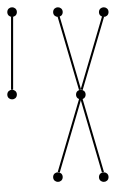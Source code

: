 graph {
  node [shape=point,comment="{\"directed\":false,\"doi\":\"10.1007/978-3-662-45803-7_17\",\"figure\":\"? (2)\"}"]

  v0 [pos="826.6584969358908,839.3022400026806"]
  v1 [pos="695.2470626919696,926.8941403241975"]
  v2 [pos="782.8560640446603,751.7105941275619"]
  v3 [pos="739.0536311534297,751.7105941275619"]
  v4 [pos="651.4446298007392,751.7105941275619"]
  v5 [pos="607.6380613392791,751.7105941275619"]
  v6 [pos="563.8356284480486,795.5084526363062"]

  v6 -- v0 [id="-5",pos="563.8356284480486,795.5084526363062 579.0341671622978,802.8081381288299 579.0341671622978,802.8081381288299 579.0341671622978,802.8081381288299 594.2325786282322,810.1077600097542 624.6295288084159,824.7070673832021 668.4360972698759,832.0025545101569 712.2385301611064,839.3022400026806 769.4505813336134,839.3022400026806 798.0587383291389,839.3022400026806 826.6584969358908,839.3022400026806 826.6584969358908,839.3022400026806 826.6584969358908,839.3022400026806"]
  v5 -- v1 [id="-6",pos="607.6380613392791,751.7105941275619 607.642260533666,773.6095869935335 607.642260533666,773.6095869935335 607.642260533666,773.6095869935335 607.642260533666,795.5043814939363 607.642260533666,839.3023036142802 622.2444500208194,868.5009183611761 636.8466395079727,897.6953983541025 666.0468829120499,912.2947057275505 680.6490723992032,919.5943276084747 695.2470626919696,926.8941403241975 695.2470626919696,926.8941403241975 695.2470626919696,926.8941403241975"]
  v1 -- v3 [id="-7",pos="695.2470626919696,926.8941403241975 702.5565240122414,919.5943276084747 702.5565240122414,919.5943276084747 702.5565240122414,919.5943276084747 709.8534513735099,912.2947057275505 724.4556408606633,897.6953983541025 731.7567037921613,868.5009183611761 739.0578303478165,839.3023036142802 739.0578303478165,795.5043814939363 739.0578303478165,773.6095869935335 739.0578303478165,751.7105941275619 739.0578303478165,773.6095869935335 739.0578303478165,773.6095869935335 739.0536311534297,751.7105941275619 739.0536311534297,751.7105941275619 739.0536311534297,751.7105941275619"]
  v4 -- v1 [id="-8",pos="651.4446298007392,751.7105941275619 651.4488289951261,773.6095869935335 651.4488289951261,773.6095869935335 651.4488289951261,773.6095869935335 651.4488289951261,795.5043814939363 651.4488289951261,839.3023036142802 658.7499555507814,868.5009183611761 666.0510184822793,897.6953983541025 680.6532079694327,912.2947057275505 687.9501353307012,919.5943276084747 695.2470626919696,926.8941403241975 695.2470626919696,926.8941403241975 695.2470626919696,926.8941403241975"]
  v1 -- v2 [id="-9",pos="695.2470626919696,926.8941403241975 709.8534513735099,919.5943276084747 709.8534513735099,919.5943276084747 709.8534513735099,919.5943276084747 724.4556408606633,912.2947057275505 753.6558842647404,897.6953983541025 768.2580737518938,868.5009183611761 782.8602632390471,839.3023036142802 782.8602632390471,795.5043814939363 782.8602632390471,773.6095869935335 782.8602632390471,751.7105941275619 782.8602632390471,773.6095869935335 782.8602632390471,773.6095869935335 782.8560640446603,751.7105941275619 782.8560640446603,751.7105941275619 782.8560640446603,751.7105941275619"]
}